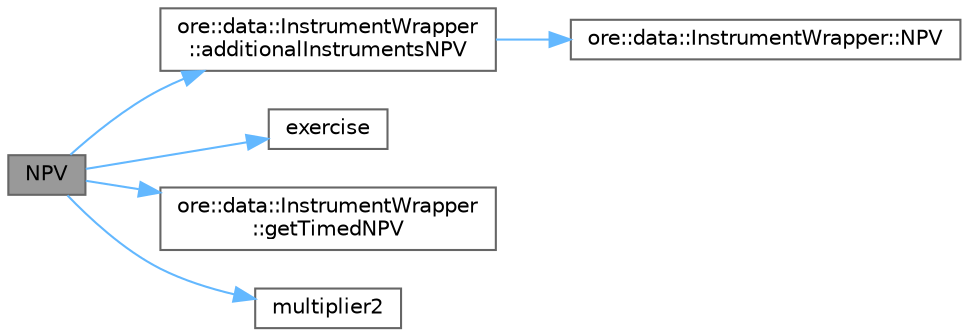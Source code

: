 digraph "NPV"
{
 // INTERACTIVE_SVG=YES
 // LATEX_PDF_SIZE
  bgcolor="transparent";
  edge [fontname=Helvetica,fontsize=10,labelfontname=Helvetica,labelfontsize=10];
  node [fontname=Helvetica,fontsize=10,shape=box,height=0.2,width=0.4];
  rankdir="LR";
  Node1 [label="NPV",height=0.2,width=0.4,color="gray40", fillcolor="grey60", style="filled", fontcolor="black",tooltip="Return the NPV of this instrument."];
  Node1 -> Node2 [color="steelblue1",style="solid"];
  Node2 [label="ore::data::InstrumentWrapper\l::additionalInstrumentsNPV",height=0.2,width=0.4,color="grey40", fillcolor="white", style="filled",URL="$classore_1_1data_1_1_instrument_wrapper.html#abdcc048739fce301d5907bf5a4e7ac46",tooltip=" "];
  Node2 -> Node3 [color="steelblue1",style="solid"];
  Node3 [label="ore::data::InstrumentWrapper::NPV",height=0.2,width=0.4,color="grey40", fillcolor="white", style="filled",URL="$classore_1_1data_1_1_instrument_wrapper.html#a48bc2555c7d4b0f36887f6a30fd41361",tooltip="Return the NPV of this instrument."];
  Node1 -> Node4 [color="steelblue1",style="solid"];
  Node4 [label="exercise",height=0.2,width=0.4,color="grey40", fillcolor="white", style="filled",URL="$classore_1_1data_1_1_option_wrapper.html#a3e5ebf4d1671703e5ebfd2285af53250",tooltip=" "];
  Node1 -> Node5 [color="steelblue1",style="solid"];
  Node5 [label="ore::data::InstrumentWrapper\l::getTimedNPV",height=0.2,width=0.4,color="grey40", fillcolor="white", style="filled",URL="$classore_1_1data_1_1_instrument_wrapper.html#ae0bb68a1eb3a1b0b3c4b69b6f94711c0",tooltip=" "];
  Node1 -> Node6 [color="steelblue1",style="solid"];
  Node6 [label="multiplier2",height=0.2,width=0.4,color="grey40", fillcolor="white", style="filled",URL="$classore_1_1data_1_1_option_wrapper.html#adf89c7de1d5c2f7474ae075235c5ca9c",tooltip=" "];
}
